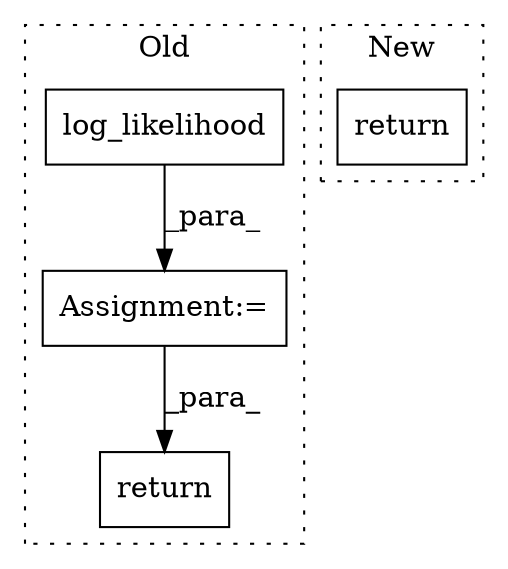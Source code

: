 digraph G {
subgraph cluster0 {
1 [label="log_likelihood" a="32" s="758,779" l="15,1" shape="box"];
3 [label="Assignment:=" a="7" s="792" l="1" shape="box"];
4 [label="return" a="41" s="826" l="12" shape="box"];
label = "Old";
style="dotted";
}
subgraph cluster1 {
2 [label="return" a="41" s="1114" l="7" shape="box"];
label = "New";
style="dotted";
}
1 -> 3 [label="_para_"];
3 -> 4 [label="_para_"];
}